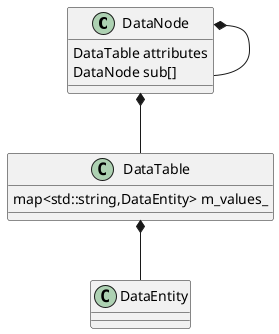 @startuml
class DataNode{
    DataTable attributes
    DataNode sub[]
}

class DataTable{
    map<std::string,DataEntity> m_values_
}
class DataEntity{
}
DataNode *-- DataTable
DataTable *-- DataEntity
DataNode *-- DataNode
@enduml